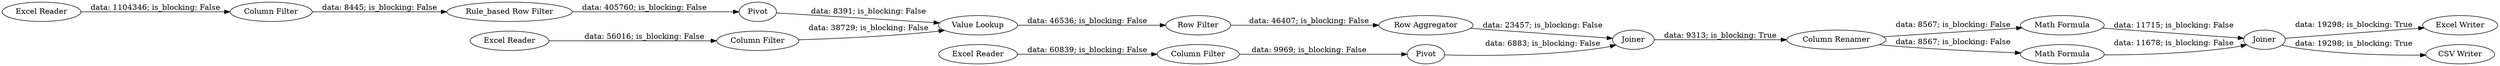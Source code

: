 digraph {
	"8810385950444589845_16" [label="Math Formula"]
	"8810385950444589845_18" [label="Math Formula"]
	"8810385950444589845_15" [label="Row Aggregator"]
	"8810385950444589845_14" [label="Row Filter"]
	"8810385950444589845_4" [label=Pivot]
	"8810385950444589845_19" [label=Joiner]
	"8810385950444589845_3" [label=Pivot]
	"8810385950444589845_6" [label="Column Filter"]
	"8810385950444589845_9" [label=Joiner]
	"8810385950444589845_20" [label="Excel Writer"]
	"8810385950444589845_17" [label="Column Renamer"]
	"8810385950444589845_10" [label="Excel Reader"]
	"8810385950444589845_2" [label="Excel Reader"]
	"8810385950444589845_21" [label="CSV Writer"]
	"8810385950444589845_13" [label="Value Lookup"]
	"8810385950444589845_1" [label="Excel Reader"]
	"8810385950444589845_8" [label="Rule_based Row Filter"]
	"8810385950444589845_5" [label="Column Filter"]
	"8810385950444589845_12" [label="Column Filter"]
	"8810385950444589845_6" -> "8810385950444589845_8" [label="data: 8445; is_blocking: False"]
	"8810385950444589845_12" -> "8810385950444589845_13" [label="data: 38729; is_blocking: False"]
	"8810385950444589845_9" -> "8810385950444589845_17" [label="data: 9313; is_blocking: True"]
	"8810385950444589845_4" -> "8810385950444589845_13" [label="data: 8391; is_blocking: False"]
	"8810385950444589845_14" -> "8810385950444589845_15" [label="data: 46407; is_blocking: False"]
	"8810385950444589845_2" -> "8810385950444589845_6" [label="data: 1104346; is_blocking: False"]
	"8810385950444589845_17" -> "8810385950444589845_16" [label="data: 8567; is_blocking: False"]
	"8810385950444589845_5" -> "8810385950444589845_3" [label="data: 9969; is_blocking: False"]
	"8810385950444589845_10" -> "8810385950444589845_12" [label="data: 56016; is_blocking: False"]
	"8810385950444589845_18" -> "8810385950444589845_19" [label="data: 11678; is_blocking: False"]
	"8810385950444589845_15" -> "8810385950444589845_9" [label="data: 23457; is_blocking: False"]
	"8810385950444589845_19" -> "8810385950444589845_20" [label="data: 19298; is_blocking: True"]
	"8810385950444589845_1" -> "8810385950444589845_5" [label="data: 60839; is_blocking: False"]
	"8810385950444589845_19" -> "8810385950444589845_21" [label="data: 19298; is_blocking: True"]
	"8810385950444589845_17" -> "8810385950444589845_18" [label="data: 8567; is_blocking: False"]
	"8810385950444589845_3" -> "8810385950444589845_9" [label="data: 6883; is_blocking: False"]
	"8810385950444589845_8" -> "8810385950444589845_4" [label="data: 405760; is_blocking: False"]
	"8810385950444589845_16" -> "8810385950444589845_19" [label="data: 11715; is_blocking: False"]
	"8810385950444589845_13" -> "8810385950444589845_14" [label="data: 46536; is_blocking: False"]
	rankdir=LR
}
